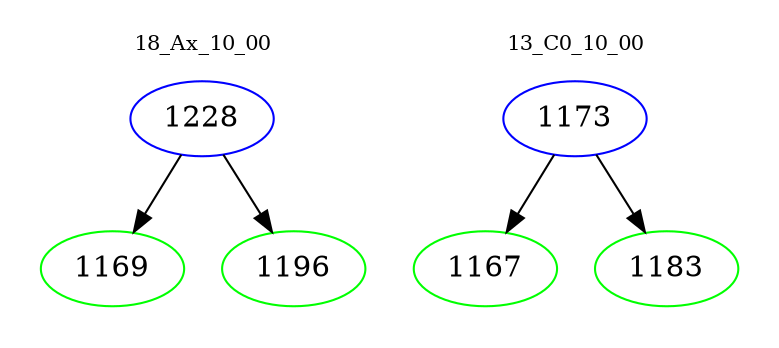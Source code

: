 digraph{
subgraph cluster_0 {
color = white
label = "18_Ax_10_00";
fontsize=10;
T0_1228 [label="1228", color="blue"]
T0_1228 -> T0_1169 [color="black"]
T0_1169 [label="1169", color="green"]
T0_1228 -> T0_1196 [color="black"]
T0_1196 [label="1196", color="green"]
}
subgraph cluster_1 {
color = white
label = "13_C0_10_00";
fontsize=10;
T1_1173 [label="1173", color="blue"]
T1_1173 -> T1_1167 [color="black"]
T1_1167 [label="1167", color="green"]
T1_1173 -> T1_1183 [color="black"]
T1_1183 [label="1183", color="green"]
}
}
